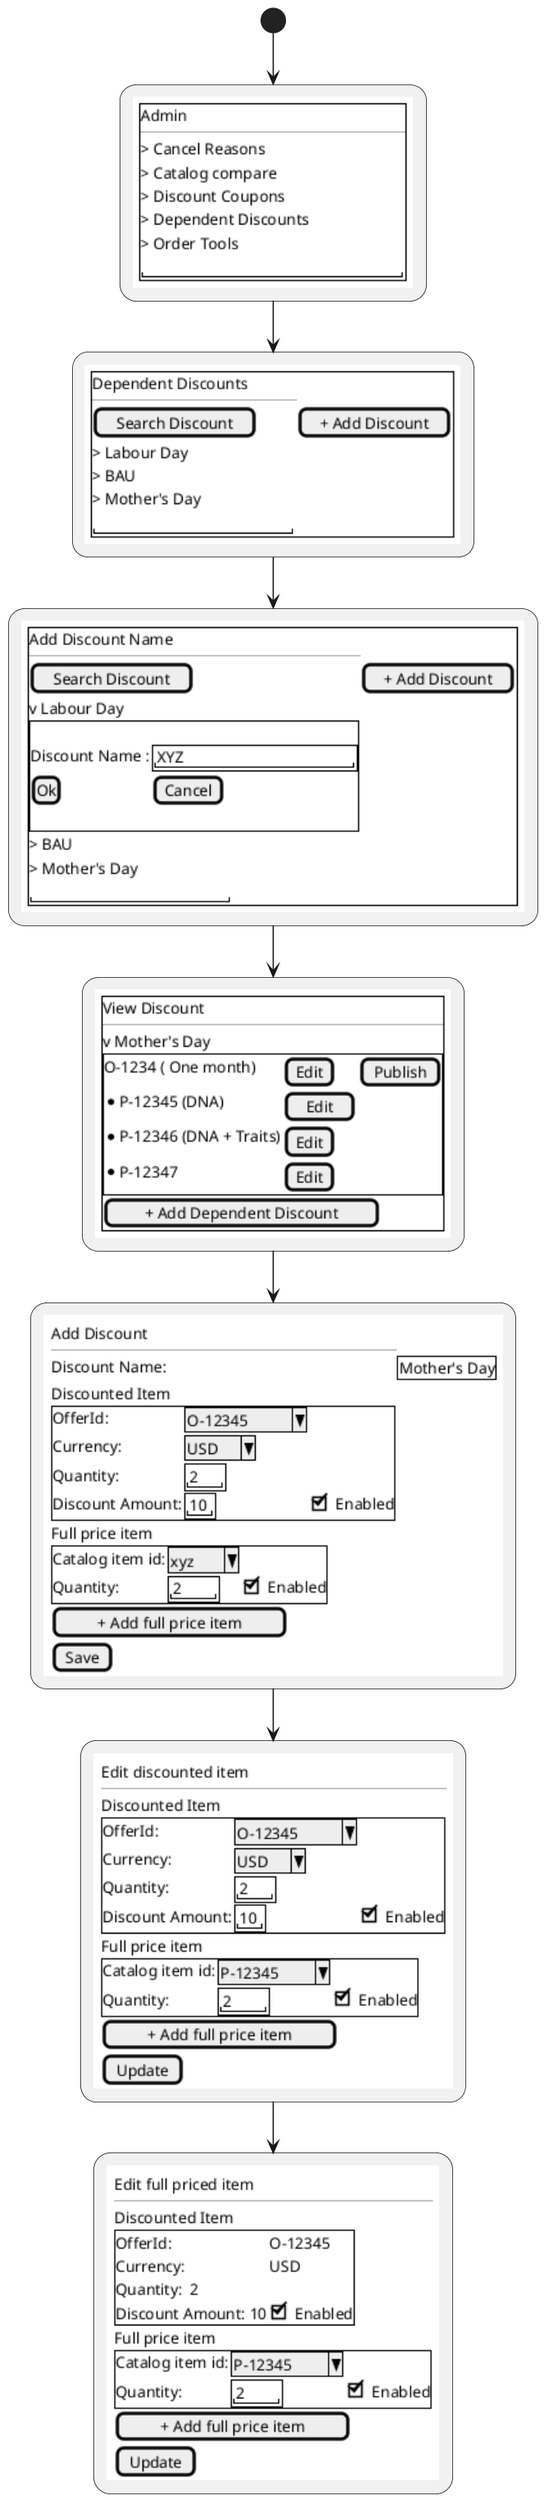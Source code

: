 @startuml Dependent Discounts
skinparam dpi 150
(*) --> "
{{
    salt
    {+
    Admin
    ---
    > Cancel Reasons
    > Catalog compare
    > Discount Coupons 
    > Dependent Discounts
    > Order Tools
    "                         "
    }

}}
" as landingPage
landingPage -down-> "
{{
salt
{+
Dependent Discounts
--
[Search Discount]  | [+ Add Discount]
> Labour Day
> BAU 
> Mother's Day 
"                   "
}
}}
" as dDiscounts
dDiscounts -down-> "
{{
salt
{+
Add Discount Name
--
[Search Discount]  | [+ Add Discount]
v Labour Day
    {+
    .
    Discount Name : | {+ "XYZ                "}  
     | [Ok] | [Cancel] 
    .
    }
> BAU 
> Mother's Day 
"                   "
}
}}
" as addDiscountName

addDiscountName -down-> "
{{
salt
{+
View Discount
--
v Mother's Day
    {+
        O-1234 ( One month) | [Edit] | [Publish]
        * P-12345 (DNA) | [ Edit ]
        * P-12346 (DNA + Traits) | [Edit]
        * P-12347 | [Edit]
    }
   [ + Add Dependent Discount ] 
}
}}
" as viewDiscount
viewDiscount -down-> "
{{
    salt
    {
        Add Discount
        --
        Discount Name: {+ Mother's Day}
        Discounted Item
        {+
           OfferId: | ^  O-12345 ^
           Currency: | ^ USD ^
           Quantity: {+ " 2 "}
           Discount Amount: {+ "10"} |  [X] Enabled
        }
        Full price item
        {+
            Catalog item id: | ^ xyz ^
            Quantity: {+ "2   "} |  [X] Enabled
        }
        [ + Add full price item]
        [ Save]
    }
}}
" as addDiscount 
addDiscount -down-> "
{{
    salt
    {
        Edit discounted item
        --
        Discounted Item 
        {+
           OfferId: | ^  O-12345 ^
           Currency: | ^ USD ^
           Quantity: {+ " 2 "}
           Discount Amount: {+ "10"} |  [X] Enabled
        }
        Full price item
        {+
            Catalog item id: | ^ P-12345 ^
            Quantity: {+ "2   "} |  [X] Enabled
        }
        [ + Add full price item]
        [ Update]
    }
}}
" as editDiscountedItem
editDiscountedItem -down-> "
{{
    salt
    {
        Edit full priced item
        --
        Discounted Item 
        {+
           OfferId: |   O-12345 
           Currency: | USD
           Quantity:  2
           Discount Amount: 10 |  [X] Enabled
        }
        Full price item
        {+
            Catalog item id: | ^ P-12345 ^
            Quantity: {+ "2   "} |  [X] Enabled
        }
        [ + Add full price item]
        [ Update]
    }
}}
" as editFullPricedItem

@enduml

